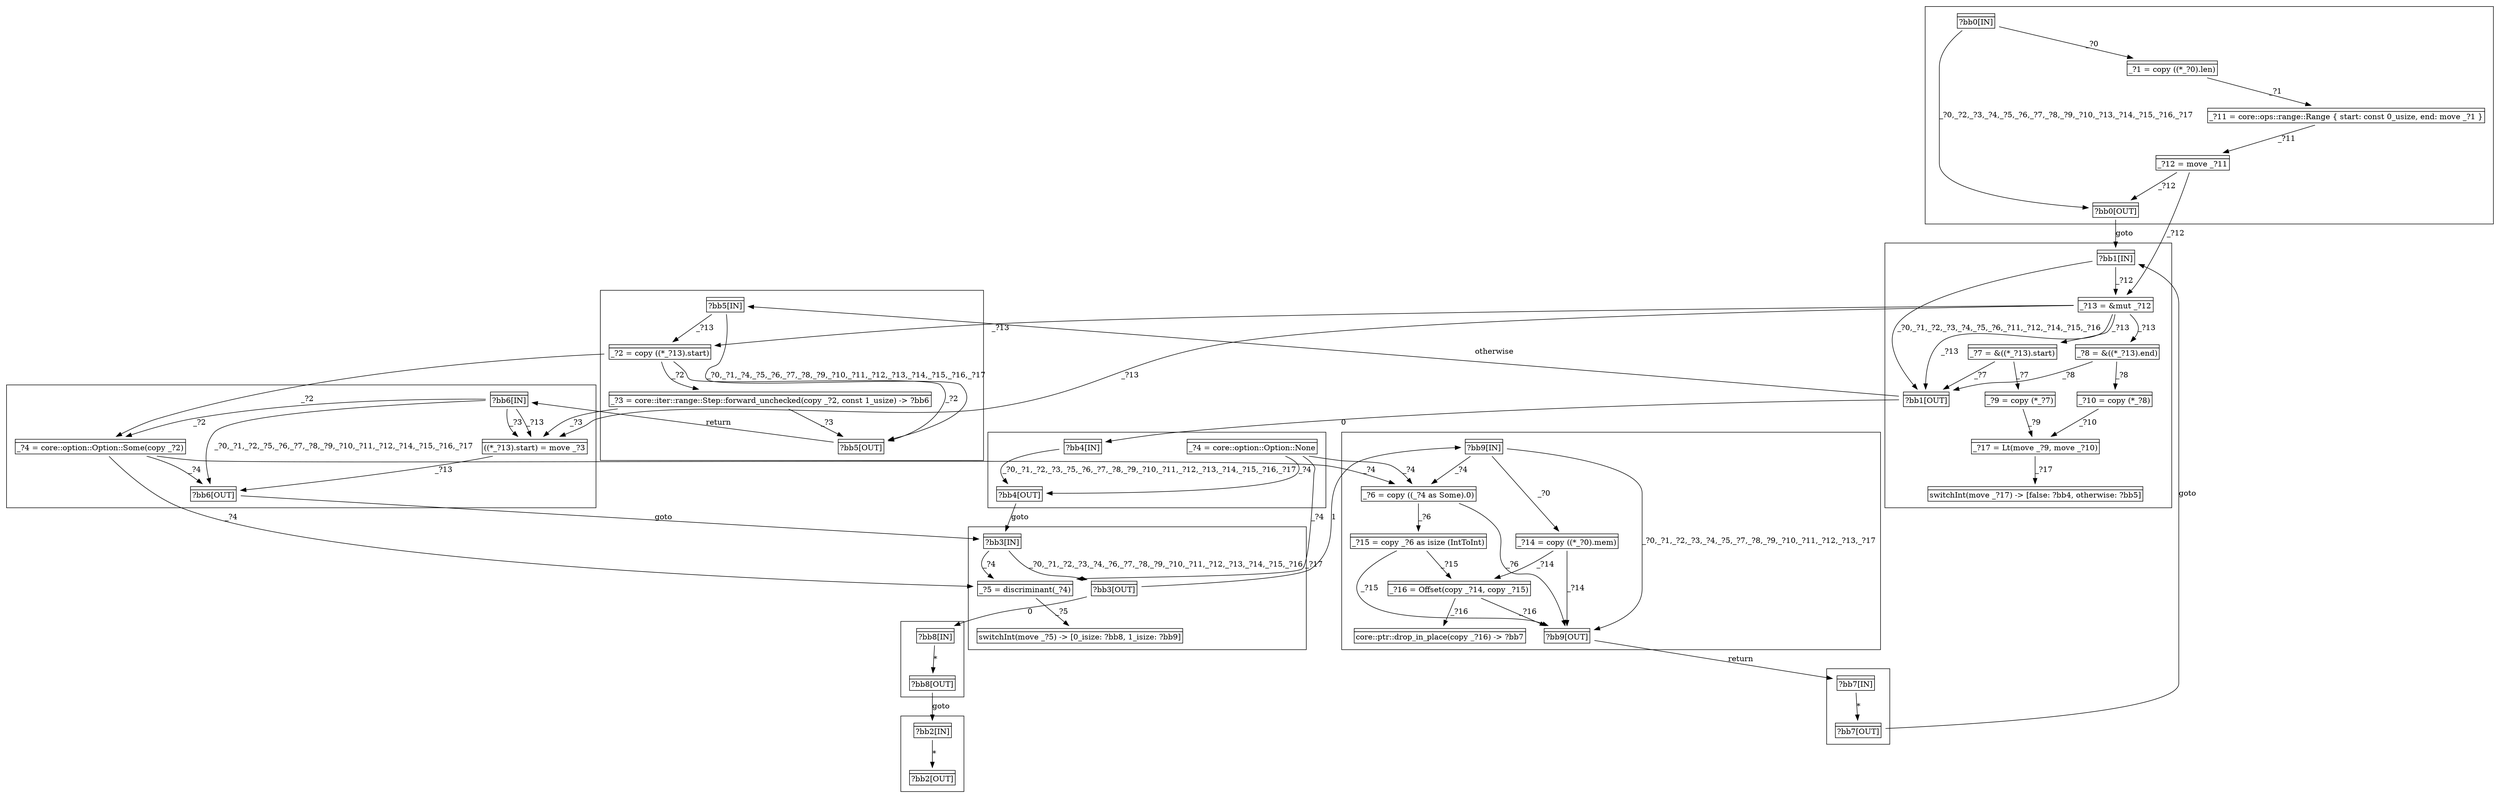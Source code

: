 digraph DataDependencyGraph {
compound = true;
subgraph cluster_bb0 {
    bb0IN [shape="none", label=<<table border="0" cellborder="1" cellspacing="0"><tr><td  align="center" colspan="1"></td></tr><tr><td align="left">?bb0[IN]</td></tr></table>>];
    bb0OUT [shape="none", label=<<table border="0" cellborder="1" cellspacing="0"><tr><td  align="center" colspan="1"></td></tr><tr><td align="left">?bb0[OUT]</td></tr></table>>];
    bb0stmt0 [shape="none", label=<<table border="0" cellborder="1" cellspacing="0"><tr><td  align="center" colspan="1"></td></tr><tr><td align="left">_?1 = copy ((*_?0).len)</td></tr></table>>];
    bb0stmt1 [shape="none", label=<<table border="0" cellborder="1" cellspacing="0"><tr><td  align="center" colspan="1"></td></tr><tr><td align="left">_?11 = core::ops::range::Range { start: const 0_usize, end: move _?1 }</td></tr></table>>];
    bb0stmt2 [shape="none", label=<<table border="0" cellborder="1" cellspacing="0"><tr><td  align="center" colspan="1"></td></tr><tr><td align="left">_?12 = move _?11</td></tr></table>>];
    bb0IN -> bb0stmt0 [label="_?0"];
    bb0stmt2 -> bb0OUT [label="_?12"];
    bb0IN -> bb0OUT [label="_?0,_?2,_?3,_?4,_?5,_?6,_?7,_?8,_?9,_?10,_?13,_?14,_?15,_?16,_?17"];
    bb0stmt0 -> bb0stmt1 [label="_?1"];
    bb0stmt1 -> bb0stmt2 [label="_?11"];
}
subgraph cluster_bb1 {
    bb1IN [shape="none", label=<<table border="0" cellborder="1" cellspacing="0"><tr><td  align="center" colspan="1"></td></tr><tr><td align="left">?bb1[IN]</td></tr></table>>];
    bb1OUT [shape="none", label=<<table border="0" cellborder="1" cellspacing="0"><tr><td  align="center" colspan="1"></td></tr><tr><td align="left">?bb1[OUT]</td></tr></table>>];
    bb1stmt0 [shape="none", label=<<table border="0" cellborder="1" cellspacing="0"><tr><td  align="center" colspan="1"></td></tr><tr><td align="left">_?13 = &amp;mut _?12</td></tr></table>>];
    bb1stmt1 [shape="none", label=<<table border="0" cellborder="1" cellspacing="0"><tr><td  align="center" colspan="1"></td></tr><tr><td align="left">_?7 = &amp;((*_?13).start)</td></tr></table>>];
    bb1stmt2 [shape="none", label=<<table border="0" cellborder="1" cellspacing="0"><tr><td  align="center" colspan="1"></td></tr><tr><td align="left">_?9 = copy (*_?7)</td></tr></table>>];
    bb1stmt3 [shape="none", label=<<table border="0" cellborder="1" cellspacing="0"><tr><td  align="center" colspan="1"></td></tr><tr><td align="left">_?8 = &amp;((*_?13).end)</td></tr></table>>];
    bb1stmt4 [shape="none", label=<<table border="0" cellborder="1" cellspacing="0"><tr><td  align="center" colspan="1"></td></tr><tr><td align="left">_?10 = copy (*_?8)</td></tr></table>>];
    bb1stmt5 [shape="none", label=<<table border="0" cellborder="1" cellspacing="0"><tr><td  align="center" colspan="1"></td></tr><tr><td align="left">_?17 = Lt(move _?9, move _?10)</td></tr></table>>];
    bb1stmt6 [shape="none", label=<<table border="0" cellborder="1" cellspacing="0"><tr><td  align="center" colspan="1"></td></tr><tr><td align="left">switchInt(move _?17) -&gt; [false: ?bb4, otherwise: ?bb5]</td></tr></table>>];
    bb1IN -> bb1stmt0 [label="_?12"];
    bb1stmt1 -> bb1OUT [label="_?7"];
    bb1stmt3 -> bb1OUT [label="_?8"];
    bb1stmt0 -> bb1OUT [label="_?13"];
    bb1IN -> bb1OUT [label="_?0,_?1,_?2,_?3,_?4,_?5,_?6,_?11,_?12,_?14,_?15,_?16"];
    bb1stmt0 -> bb1stmt1 [label="_?13"];
    bb1stmt0 -> bb1stmt3 [label="_?13"];
    bb1stmt1 -> bb1stmt2 [label="_?7"];
    bb1stmt2 -> bb1stmt5 [label="_?9"];
    bb1stmt3 -> bb1stmt4 [label="_?8"];
    bb1stmt4 -> bb1stmt5 [label="_?10"];
    bb1stmt5 -> bb1stmt6 [label="_?17"];
}
subgraph cluster_bb2 {
    bb2IN [shape="none", label=<<table border="0" cellborder="1" cellspacing="0"><tr><td  align="center" colspan="1"></td></tr><tr><td align="left">?bb2[IN]</td></tr></table>>];
    bb2OUT [shape="none", label=<<table border="0" cellborder="1" cellspacing="0"><tr><td  align="center" colspan="1"></td></tr><tr><td align="left">?bb2[OUT]</td></tr></table>>];
    bb2IN -> bb2OUT [label="*"];
}
subgraph cluster_bb3 {
    bb3IN [shape="none", label=<<table border="0" cellborder="1" cellspacing="0"><tr><td  align="center" colspan="1"></td></tr><tr><td align="left">?bb3[IN]</td></tr></table>>];
    bb3OUT [shape="none", label=<<table border="0" cellborder="1" cellspacing="0"><tr><td  align="center" colspan="1"></td></tr><tr><td align="left">?bb3[OUT]</td></tr></table>>];
    bb3stmt0 [shape="none", label=<<table border="0" cellborder="1" cellspacing="0"><tr><td  align="center" colspan="1"></td></tr><tr><td align="left">_?5 = discriminant(_?4)</td></tr></table>>];
    bb3stmt1 [shape="none", label=<<table border="0" cellborder="1" cellspacing="0"><tr><td  align="center" colspan="1"></td></tr><tr><td align="left">switchInt(move _?5) -&gt; [0_isize: ?bb8, 1_isize: ?bb9]</td></tr></table>>];
    bb3IN -> bb3stmt0 [label="_?4"];
    bb3IN -> bb3OUT [label="_?0,_?1,_?2,_?3,_?4,_?6,_?7,_?8,_?9,_?10,_?11,_?12,_?13,_?14,_?15,_?16,_?17"];
    bb3stmt0 -> bb3stmt1 [label="_?5"];
}
subgraph cluster_bb4 {
    bb4IN [shape="none", label=<<table border="0" cellborder="1" cellspacing="0"><tr><td  align="center" colspan="1"></td></tr><tr><td align="left">?bb4[IN]</td></tr></table>>];
    bb4OUT [shape="none", label=<<table border="0" cellborder="1" cellspacing="0"><tr><td  align="center" colspan="1"></td></tr><tr><td align="left">?bb4[OUT]</td></tr></table>>];
    bb4stmt0 [shape="none", label=<<table border="0" cellborder="1" cellspacing="0"><tr><td  align="center" colspan="1"></td></tr><tr><td align="left">_?4 = core::option::Option::None</td></tr></table>>];
    bb4stmt0 -> bb4OUT [label="_?4"];
    bb4IN -> bb4OUT [label="_?0,_?1,_?2,_?3,_?5,_?6,_?7,_?8,_?9,_?10,_?11,_?12,_?13,_?14,_?15,_?16,_?17"];
}
subgraph cluster_bb5 {
    bb5IN [shape="none", label=<<table border="0" cellborder="1" cellspacing="0"><tr><td  align="center" colspan="1"></td></tr><tr><td align="left">?bb5[IN]</td></tr></table>>];
    bb5OUT [shape="none", label=<<table border="0" cellborder="1" cellspacing="0"><tr><td  align="center" colspan="1"></td></tr><tr><td align="left">?bb5[OUT]</td></tr></table>>];
    bb5stmt0 [shape="none", label=<<table border="0" cellborder="1" cellspacing="0"><tr><td  align="center" colspan="1"></td></tr><tr><td align="left">_?2 = copy ((*_?13).start)</td></tr></table>>];
    bb5stmt1 [shape="none", label=<<table border="0" cellborder="1" cellspacing="0"><tr><td  align="center" colspan="1"></td></tr><tr><td align="left">_?3 = core::iter::range::Step::forward_unchecked(copy _?2, const 1_usize) -&gt; ?bb6</td></tr></table>>];
    bb5IN -> bb5stmt0 [label="_?13"];
    bb5stmt0 -> bb5OUT [label="_?2"];
    bb5stmt1 -> bb5OUT [label="_?3"];
    bb5IN -> bb5OUT [label="_?0,_?1,_?4,_?5,_?6,_?7,_?8,_?9,_?10,_?11,_?12,_?13,_?14,_?15,_?16,_?17"];
    bb5stmt0 -> bb5stmt1 [label="_?2"];
}
subgraph cluster_bb6 {
    bb6IN [shape="none", label=<<table border="0" cellborder="1" cellspacing="0"><tr><td  align="center" colspan="1"></td></tr><tr><td align="left">?bb6[IN]</td></tr></table>>];
    bb6OUT [shape="none", label=<<table border="0" cellborder="1" cellspacing="0"><tr><td  align="center" colspan="1"></td></tr><tr><td align="left">?bb6[OUT]</td></tr></table>>];
    bb6stmt0 [shape="none", label=<<table border="0" cellborder="1" cellspacing="0"><tr><td  align="center" colspan="1"></td></tr><tr><td align="left">((*_?13).start) = move _?3</td></tr></table>>];
    bb6stmt1 [shape="none", label=<<table border="0" cellborder="1" cellspacing="0"><tr><td  align="center" colspan="1"></td></tr><tr><td align="left">_?4 = core::option::Option::Some(copy _?2)</td></tr></table>>];
    bb6IN -> bb6stmt0 [label="_?3"];
    bb6IN -> bb6stmt0 [label="_?13"];
    bb6IN -> bb6stmt1 [label="_?2"];
    bb6stmt1 -> bb6OUT [label="_?4"];
    bb6stmt0 -> bb6OUT [label="_?13"];
    bb6IN -> bb6OUT [label="_?0,_?1,_?2,_?5,_?6,_?7,_?8,_?9,_?10,_?11,_?12,_?14,_?15,_?16,_?17"];
}
subgraph cluster_bb7 {
    bb7IN [shape="none", label=<<table border="0" cellborder="1" cellspacing="0"><tr><td  align="center" colspan="1"></td></tr><tr><td align="left">?bb7[IN]</td></tr></table>>];
    bb7OUT [shape="none", label=<<table border="0" cellborder="1" cellspacing="0"><tr><td  align="center" colspan="1"></td></tr><tr><td align="left">?bb7[OUT]</td></tr></table>>];
    bb7IN -> bb7OUT [label="*"];
}
subgraph cluster_bb8 {
    bb8IN [shape="none", label=<<table border="0" cellborder="1" cellspacing="0"><tr><td  align="center" colspan="1"></td></tr><tr><td align="left">?bb8[IN]</td></tr></table>>];
    bb8OUT [shape="none", label=<<table border="0" cellborder="1" cellspacing="0"><tr><td  align="center" colspan="1"></td></tr><tr><td align="left">?bb8[OUT]</td></tr></table>>];
    bb8IN -> bb8OUT [label="*"];
}
subgraph cluster_bb9 {
    bb9IN [shape="none", label=<<table border="0" cellborder="1" cellspacing="0"><tr><td  align="center" colspan="1"></td></tr><tr><td align="left">?bb9[IN]</td></tr></table>>];
    bb9OUT [shape="none", label=<<table border="0" cellborder="1" cellspacing="0"><tr><td  align="center" colspan="1"></td></tr><tr><td align="left">?bb9[OUT]</td></tr></table>>];
    bb9stmt0 [shape="none", label=<<table border="0" cellborder="1" cellspacing="0"><tr><td  align="center" colspan="1"></td></tr><tr><td align="left">_?6 = copy ((_?4 as Some).0)</td></tr></table>>];
    bb9stmt1 [shape="none", label=<<table border="0" cellborder="1" cellspacing="0"><tr><td  align="center" colspan="1"></td></tr><tr><td align="left">_?14 = copy ((*_?0).mem)</td></tr></table>>];
    bb9stmt2 [shape="none", label=<<table border="0" cellborder="1" cellspacing="0"><tr><td  align="center" colspan="1"></td></tr><tr><td align="left">_?15 = copy _?6 as isize (IntToInt)</td></tr></table>>];
    bb9stmt3 [shape="none", label=<<table border="0" cellborder="1" cellspacing="0"><tr><td  align="center" colspan="1"></td></tr><tr><td align="left">_?16 = Offset(copy _?14, copy _?15)</td></tr></table>>];
    bb9stmt4 [shape="none", label=<<table border="0" cellborder="1" cellspacing="0"><tr><td  align="center" colspan="1"></td></tr><tr><td align="left">core::ptr::drop_in_place(copy _?16) -&gt; ?bb7</td></tr></table>>];
    bb9IN -> bb9stmt0 [label="_?4"];
    bb9IN -> bb9stmt1 [label="_?0"];
    bb9stmt0 -> bb9OUT [label="_?6"];
    bb9stmt1 -> bb9OUT [label="_?14"];
    bb9stmt2 -> bb9OUT [label="_?15"];
    bb9stmt3 -> bb9OUT [label="_?16"];
    bb9IN -> bb9OUT [label="_?0,_?1,_?2,_?3,_?4,_?5,_?7,_?8,_?9,_?10,_?11,_?12,_?13,_?17"];
    bb9stmt0 -> bb9stmt2 [label="_?6"];
    bb9stmt1 -> bb9stmt3 [label="_?14"];
    bb9stmt2 -> bb9stmt3 [label="_?15"];
    bb9stmt3 -> bb9stmt4 [label="_?16"];
}
    bb0OUT -> bb1IN [label="goto"];
    bb1OUT -> bb4IN [label="0"];
    bb1OUT -> bb5IN [label="otherwise"];
    bb3OUT -> bb8IN [label="0"];
    bb3OUT -> bb9IN [label="1"];
    bb4OUT -> bb3IN [label="goto"];
    bb5OUT -> bb6IN [label="return"];
    bb6OUT -> bb3IN [label="goto"];
    bb7OUT -> bb1IN [label="goto"];
    bb8OUT -> bb2IN [label="goto"];
    bb9OUT -> bb7IN [label="return"];
    bb0stmt2 -> bb1stmt0 [label="_?12"];
    bb4stmt0 -> bb3stmt0 [label="_?4"];
    bb6stmt1 -> bb3stmt0 [label="_?4"];
    bb1stmt0 -> bb5stmt0 [label="_?13"];
    bb1stmt0 -> bb6stmt0 [label="_?13"];
    bb5stmt1 -> bb6stmt0 [label="_?3"];
    bb5stmt0 -> bb6stmt1 [label="_?2"];
    bb4stmt0 -> bb9stmt0 [label="_?4"];
    bb6stmt1 -> bb9stmt0 [label="_?4"];
}
